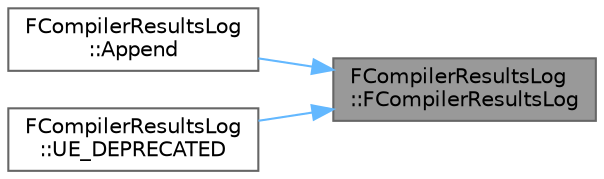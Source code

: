 digraph "FCompilerResultsLog::FCompilerResultsLog"
{
 // INTERACTIVE_SVG=YES
 // LATEX_PDF_SIZE
  bgcolor="transparent";
  edge [fontname=Helvetica,fontsize=10,labelfontname=Helvetica,labelfontsize=10];
  node [fontname=Helvetica,fontsize=10,shape=box,height=0.2,width=0.4];
  rankdir="RL";
  Node1 [id="Node000001",label="FCompilerResultsLog\l::FCompilerResultsLog",height=0.2,width=0.4,color="gray40", fillcolor="grey60", style="filled", fontcolor="black",tooltip=" "];
  Node1 -> Node2 [id="edge1_Node000001_Node000002",dir="back",color="steelblue1",style="solid",tooltip=" "];
  Node2 [id="Node000002",label="FCompilerResultsLog\l::Append",height=0.2,width=0.4,color="grey40", fillcolor="white", style="filled",URL="$d4/d9d/classFCompilerResultsLog.html#a48dbecb6d889dbbf7267829188d0fe29",tooltip="Copy errors from an existing log into this one, and optionally write out to log if it was suppressed ..."];
  Node1 -> Node3 [id="edge2_Node000001_Node000003",dir="back",color="steelblue1",style="solid",tooltip=" "];
  Node3 [id="Node000003",label="FCompilerResultsLog\l::UE_DEPRECATED",height=0.2,width=0.4,color="grey40", fillcolor="white", style="filled",URL="$d4/d9d/classFCompilerResultsLog.html#ae82bf2dd3bacfda46168083462e61226",tooltip=" "];
}
